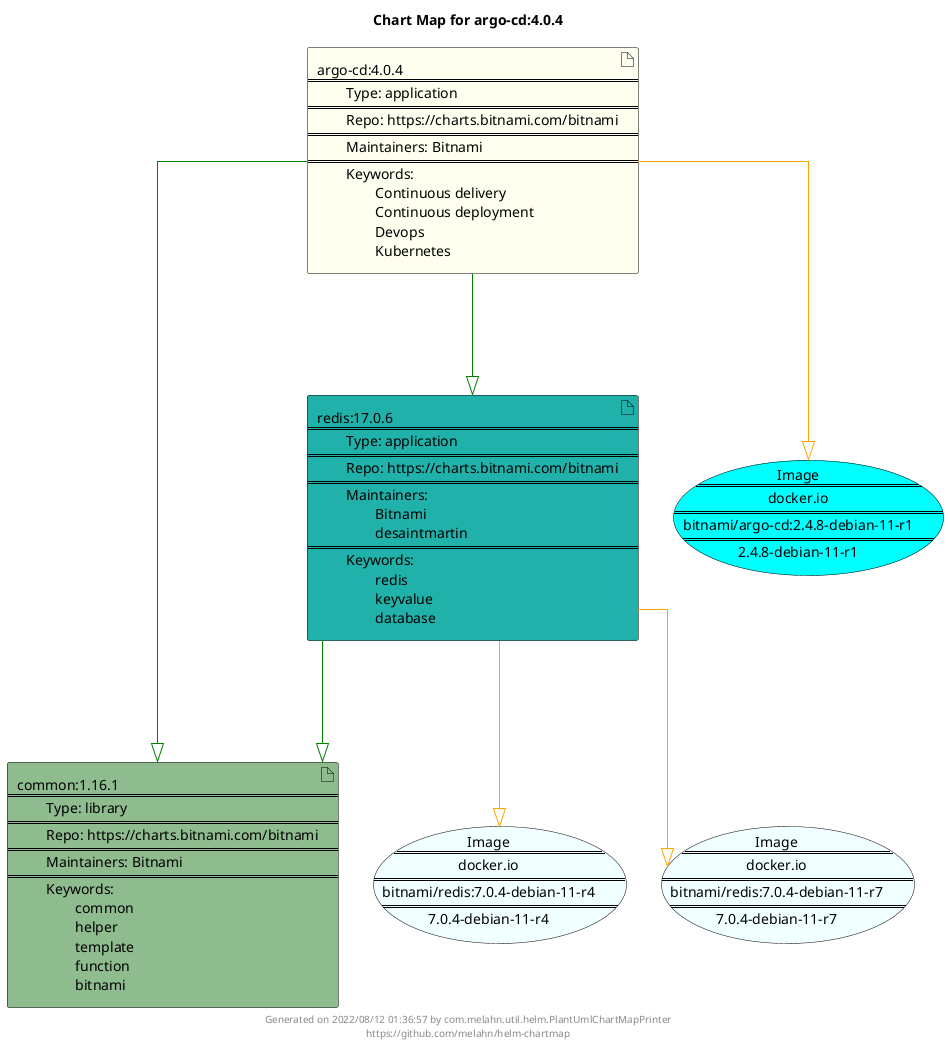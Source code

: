 @startuml
skinparam linetype ortho
skinparam backgroundColor white
skinparam usecaseBorderColor black
skinparam usecaseArrowColor LightSlateGray
skinparam artifactBorderColor black
skinparam artifactArrowColor LightSlateGray

title Chart Map for argo-cd:4.0.4

'There are 3 referenced Helm Charts
artifact "common:1.16.1\n====\n\tType: library\n====\n\tRepo: https://charts.bitnami.com/bitnami\n====\n\tMaintainers: Bitnami\n====\n\tKeywords: \n\t\tcommon\n\t\thelper\n\t\ttemplate\n\t\tfunction\n\t\tbitnami" as common_1_16_1 #DarkSeaGreen
artifact "argo-cd:4.0.4\n====\n\tType: application\n====\n\tRepo: https://charts.bitnami.com/bitnami\n====\n\tMaintainers: Bitnami\n====\n\tKeywords: \n\t\tContinuous delivery\n\t\tContinuous deployment\n\t\tDevops\n\t\tKubernetes" as argo_cd_4_0_4 #Ivory
artifact "redis:17.0.6\n====\n\tType: application\n====\n\tRepo: https://charts.bitnami.com/bitnami\n====\n\tMaintainers: \n\t\tBitnami\n\t\tdesaintmartin\n====\n\tKeywords: \n\t\tredis\n\t\tkeyvalue\n\t\tdatabase" as redis_17_0_6 #LightSeaGreen

'There are 3 referenced Docker Images
usecase "Image\n====\ndocker.io\n====\nbitnami/redis:7.0.4-debian-11-r4\n====\n7.0.4-debian-11-r4" as docker_io_bitnami_redis_7_0_4_debian_11_r4 #Azure
usecase "Image\n====\ndocker.io\n====\nbitnami/redis:7.0.4-debian-11-r7\n====\n7.0.4-debian-11-r7" as docker_io_bitnami_redis_7_0_4_debian_11_r7 #Azure
usecase "Image\n====\ndocker.io\n====\nbitnami/argo-cd:2.4.8-debian-11-r1\n====\n2.4.8-debian-11-r1" as docker_io_bitnami_argo_cd_2_4_8_debian_11_r1 #Aqua

'Chart Dependencies
argo_cd_4_0_4--[#green]-|>common_1_16_1
argo_cd_4_0_4--[#green]-|>redis_17_0_6
redis_17_0_6--[#green]-|>common_1_16_1
argo_cd_4_0_4--[#orange]-|>docker_io_bitnami_argo_cd_2_4_8_debian_11_r1
redis_17_0_6--[#orange]-|>docker_io_bitnami_redis_7_0_4_debian_11_r4
redis_17_0_6--[#orange]-|>docker_io_bitnami_redis_7_0_4_debian_11_r7

center footer Generated on 2022/08/12 01:36:57 by com.melahn.util.helm.PlantUmlChartMapPrinter\nhttps://github.com/melahn/helm-chartmap
@enduml
